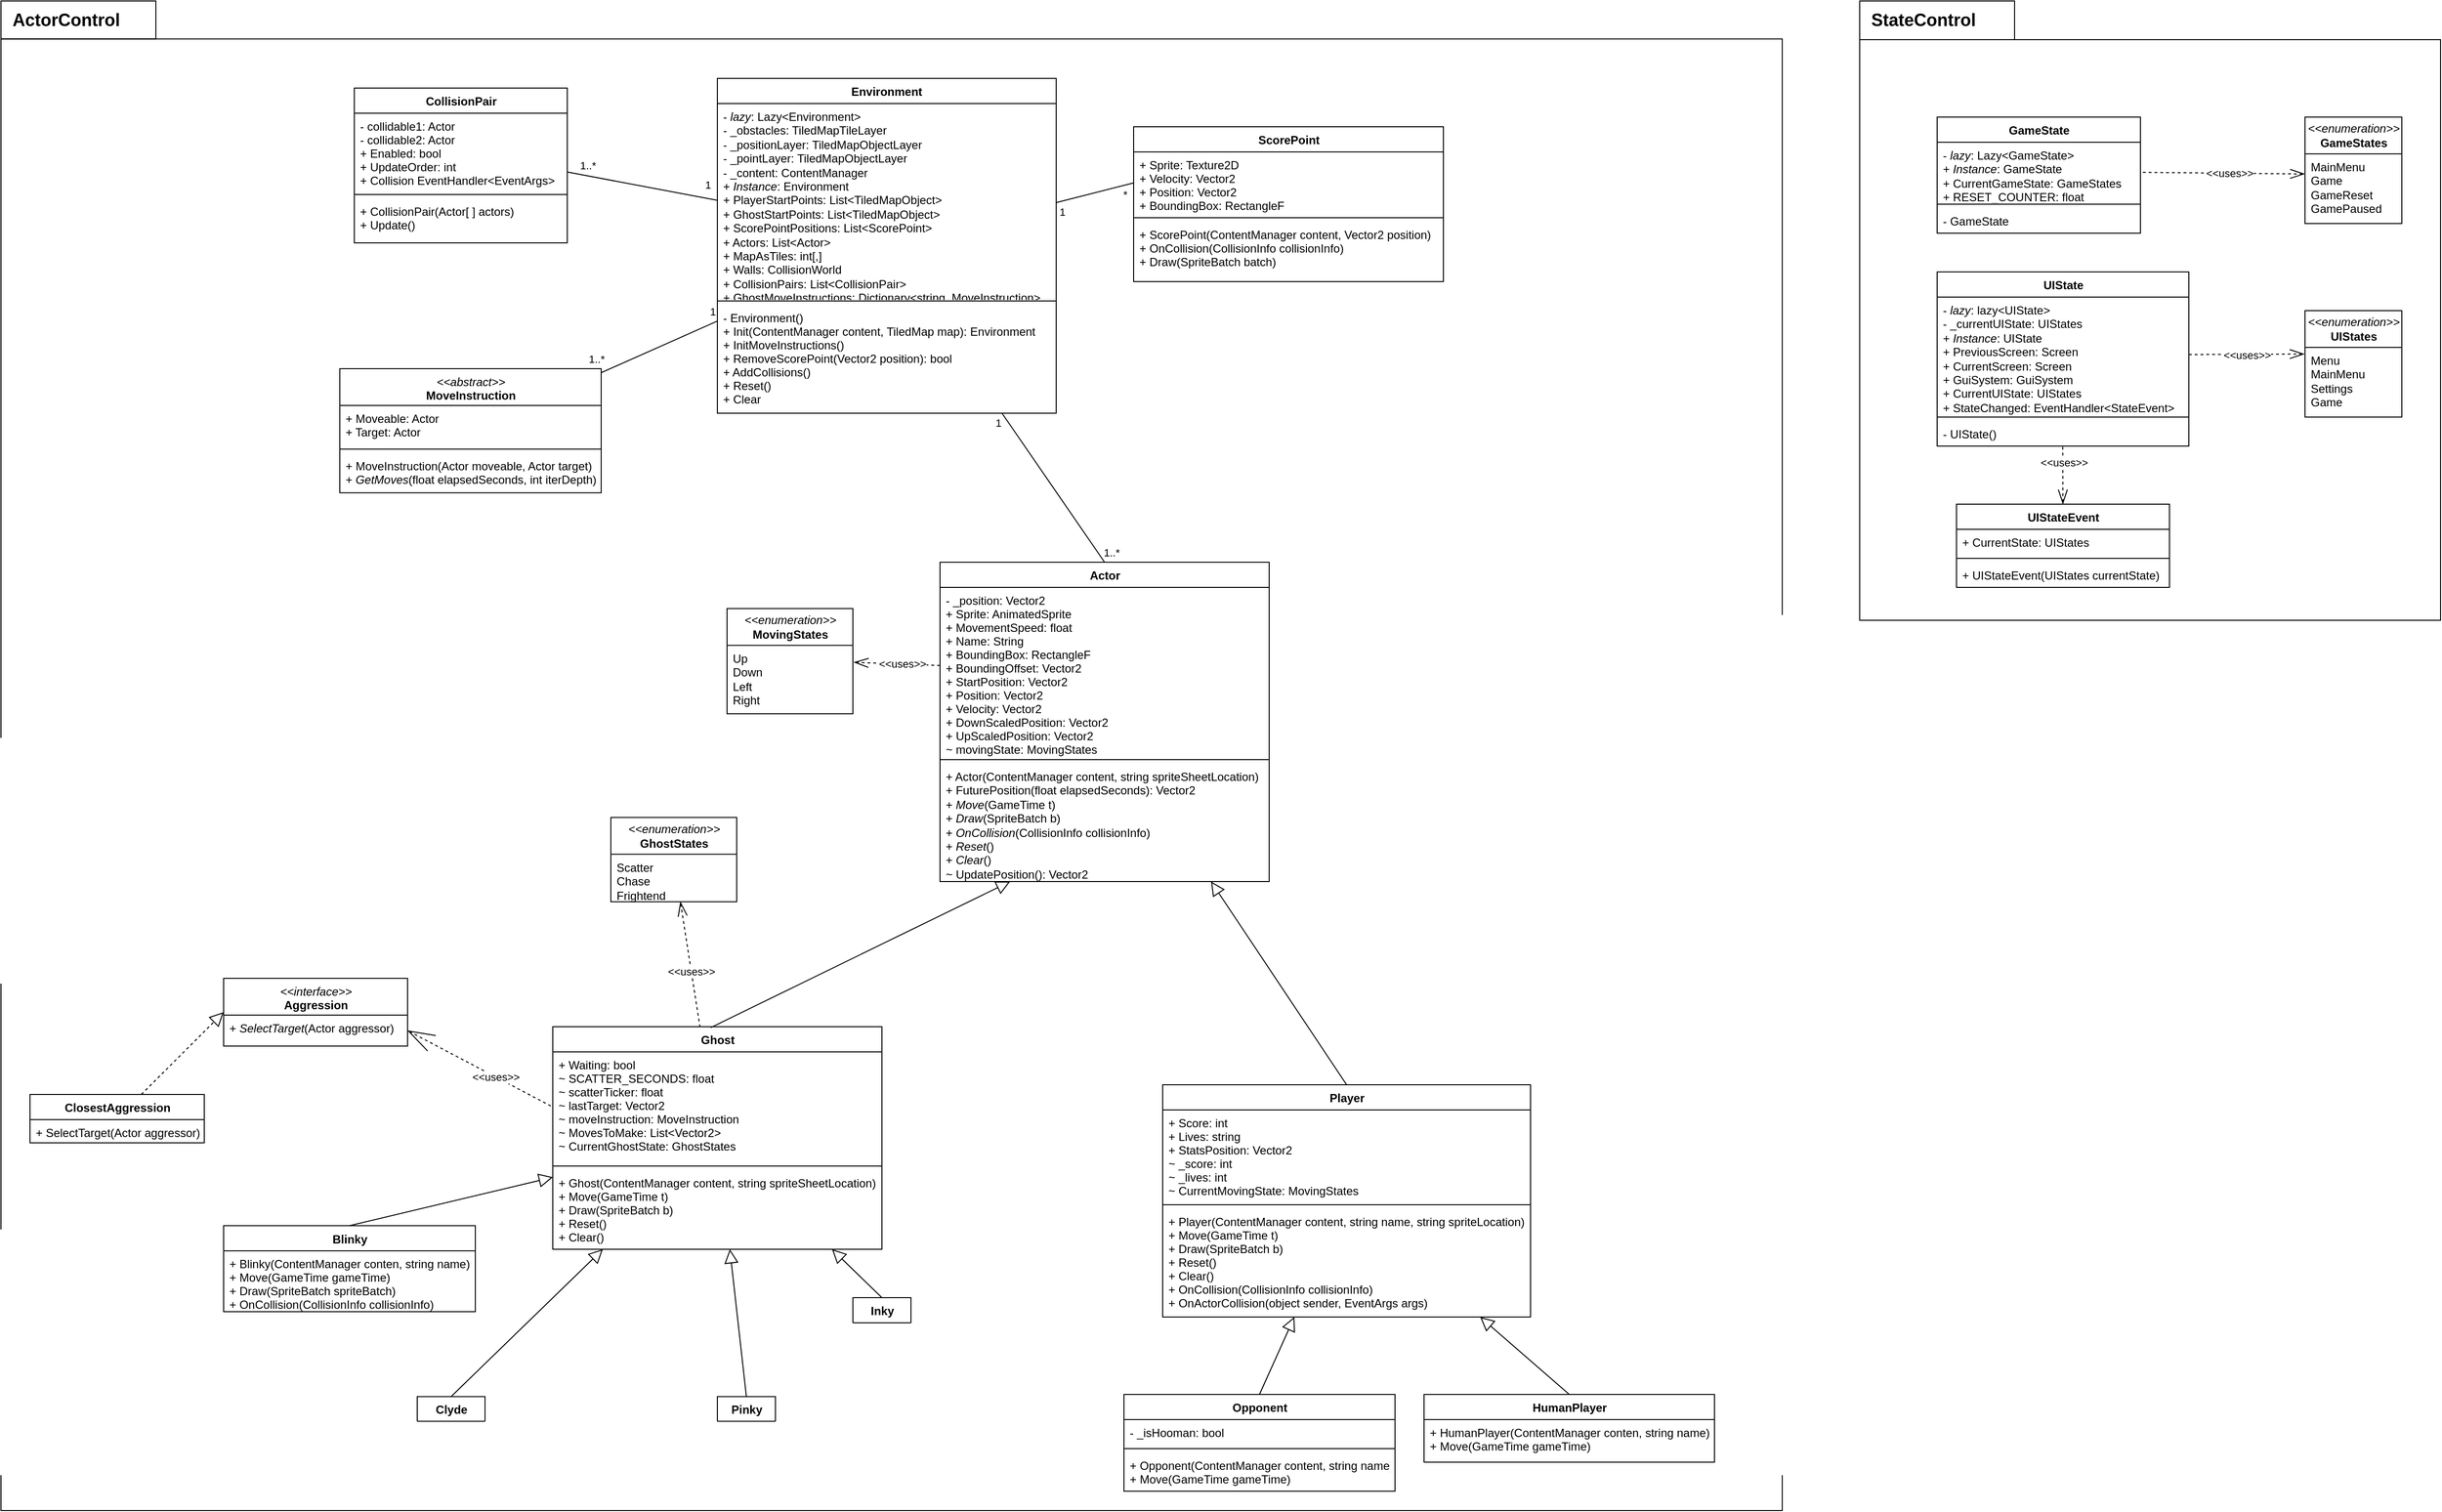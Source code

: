 <mxfile version="13.7.9" type="device" pages="3"><diagram id="7y2p9SruvKS9dF-qngfl" name="client"><mxGraphModel dx="2512" dy="816" grid="1" gridSize="10" guides="1" tooltips="1" connect="1" arrows="1" fold="1" page="1" pageScale="1" pageWidth="850" pageHeight="1100" math="0" shadow="0"><root><mxCell id="0"/><mxCell id="1" parent="0"/><mxCell id="LJHzza7RFJ4xkrxc687r-13" value="" style="group" parent="1" vertex="1" connectable="0"><mxGeometry x="-560" y="120" width="1840" height="1560" as="geometry"/></mxCell><mxCell id="wGopm75Q5lnVvKc4DbGN-9" value="&lt;span style=&quot;font-weight: normal&quot;&gt;&lt;i&gt;&amp;lt;&amp;lt;abstract&amp;gt;&amp;gt;&lt;/i&gt;&lt;/span&gt;&lt;br&gt;MoveInstruction" style="swimlane;fontStyle=1;align=center;verticalAlign=top;childLayout=stackLayout;horizontal=1;startSize=38;horizontalStack=0;resizeParent=1;resizeParentMax=0;resizeLast=0;collapsible=1;marginBottom=0;html=1;swimlaneLine=1;glass=0;shadow=0;sketch=0;rounded=0;autosize=1;" parent="LJHzza7RFJ4xkrxc687r-13" vertex="1"><mxGeometry x="350" y="379.998" width="270" height="128.264" as="geometry"/></mxCell><mxCell id="wGopm75Q5lnVvKc4DbGN-10" value="+ Moveable: Actor&#10;+ Target: Actor" style="text;strokeColor=none;fillColor=none;align=left;verticalAlign=top;spacingLeft=4;spacingRight=4;overflow=hidden;rotatable=0;points=[[0,0.5],[1,0.5]];portConstraint=eastwest;autosize=1;comic=0;" parent="wGopm75Q5lnVvKc4DbGN-9" vertex="1"><mxGeometry y="38" width="270" height="41.208" as="geometry"/></mxCell><mxCell id="wGopm75Q5lnVvKc4DbGN-11" value="" style="line;strokeWidth=1;fillColor=none;align=left;verticalAlign=middle;spacingTop=-1;spacingLeft=3;spacingRight=3;rotatable=0;labelPosition=right;points=[];portConstraint=eastwest;" parent="wGopm75Q5lnVvKc4DbGN-9" vertex="1"><mxGeometry y="79.208" width="270" height="7.849" as="geometry"/></mxCell><mxCell id="wGopm75Q5lnVvKc4DbGN-12" value="+ MoveInstruction(Actor moveable, Actor target)&lt;br&gt;+ &lt;i&gt;GetMoves&lt;/i&gt;(float elapsedSeconds, int iterDepth)" style="text;strokeColor=none;fillColor=none;align=left;verticalAlign=top;spacingLeft=4;spacingRight=4;overflow=hidden;rotatable=0;points=[[0,0.5],[1,0.5]];portConstraint=eastwest;autosize=1;fontStyle=0;html=1;" parent="wGopm75Q5lnVvKc4DbGN-9" vertex="1"><mxGeometry y="87.057" width="270" height="41.208" as="geometry"/></mxCell><mxCell id="LJHzza7RFJ4xkrxc687r-10" value="" style="rounded=0;whiteSpace=wrap;html=1;fillColor=none;gradientColor=none;align=left;" parent="LJHzza7RFJ4xkrxc687r-13" vertex="1"><mxGeometry y="39.245" width="1840" height="1520.755" as="geometry"/></mxCell><mxCell id="LJHzza7RFJ4xkrxc687r-11" value="" style="rounded=0;whiteSpace=wrap;html=1;fillColor=none;gradientColor=none;align=left;" parent="LJHzza7RFJ4xkrxc687r-13" vertex="1"><mxGeometry width="160" height="39.245" as="geometry"/></mxCell><mxCell id="LJHzza7RFJ4xkrxc687r-12" value="&lt;b&gt;&lt;font style=&quot;font-size: 18px&quot;&gt;ActorControl&lt;/font&gt;&lt;/b&gt;" style="text;html=1;strokeColor=none;fillColor=none;align=left;verticalAlign=middle;whiteSpace=wrap;rounded=0;" parent="LJHzza7RFJ4xkrxc687r-13" vertex="1"><mxGeometry x="10" y="9.811" width="140" height="19.623" as="geometry"/></mxCell><mxCell id="O9H--ou0DOZ3g3eygz_X-1" value="&lt;i&gt;&amp;lt;&amp;lt;enumeration&amp;gt;&amp;gt;&lt;/i&gt;&lt;br&gt;&lt;b&gt;MovingStates&lt;/b&gt;" style="swimlane;fontStyle=0;childLayout=stackLayout;horizontal=1;startSize=38;fillColor=none;horizontalStack=0;resizeParent=1;resizeParentMax=0;resizeLast=0;collapsible=1;marginBottom=0;html=1;autosize=1;" parent="LJHzza7RFJ4xkrxc687r-13" vertex="1"><mxGeometry x="750" y="627.925" width="130" height="108.642" as="geometry"/></mxCell><mxCell id="O9H--ou0DOZ3g3eygz_X-6" value="Up&lt;br&gt;Down&lt;br&gt;Left&lt;br&gt;Right" style="text;strokeColor=none;fillColor=none;align=left;verticalAlign=top;spacingLeft=4;spacingRight=4;overflow=hidden;rotatable=0;points=[[0,0.5],[1,0.5]];portConstraint=eastwest;html=1;autosize=1;" parent="O9H--ou0DOZ3g3eygz_X-1" vertex="1"><mxGeometry y="38" width="130" height="70.642" as="geometry"/></mxCell><mxCell id="O9H--ou0DOZ3g3eygz_X-12" value="&lt;i&gt;&amp;lt;&amp;lt;enumeration&amp;gt;&amp;gt;&lt;/i&gt;&lt;br&gt;&lt;b&gt;GhostStates&lt;/b&gt;" style="swimlane;fontStyle=0;childLayout=stackLayout;horizontal=1;startSize=38;fillColor=none;horizontalStack=0;resizeParent=1;resizeParentMax=0;resizeLast=0;collapsible=1;marginBottom=0;html=1;autosize=1;" parent="LJHzza7RFJ4xkrxc687r-13" vertex="1"><mxGeometry x="630" y="843.774" width="130" height="87.057" as="geometry"/></mxCell><mxCell id="O9H--ou0DOZ3g3eygz_X-13" value="Scatter&lt;br&gt;Chase&lt;br&gt;Frightend" style="text;strokeColor=none;fillColor=none;align=left;verticalAlign=top;spacingLeft=4;spacingRight=4;overflow=hidden;rotatable=0;points=[[0,0.5],[1,0.5]];portConstraint=eastwest;html=1;autosize=1;" parent="O9H--ou0DOZ3g3eygz_X-12" vertex="1"><mxGeometry y="38" width="130" height="49.057" as="geometry"/></mxCell><mxCell id="XXxXaH0p1nLbI_MV0NZa-49" value="Blinky" style="swimlane;fontStyle=1;align=center;verticalAlign=top;childLayout=stackLayout;horizontal=1;startSize=26;horizontalStack=0;resizeParent=1;resizeParentMax=0;resizeLast=0;collapsible=1;marginBottom=0;html=1;autosize=1;" parent="LJHzza7RFJ4xkrxc687r-13" vertex="1"><mxGeometry x="230" y="1265.66" width="260" height="88.792" as="geometry"><mxRectangle x="-260" y="1480" width="70" height="26" as="alternateBounds"/></mxGeometry></mxCell><mxCell id="XXxXaH0p1nLbI_MV0NZa-50" value="+ Blinky(ContentManager conten, string name)&#10;+ Move(GameTime gameTime)&#10;+ Draw(SpriteBatch spriteBatch)&#10;+ OnCollision(CollisionInfo collisionInfo)" style="text;strokeColor=none;fillColor=none;align=left;verticalAlign=top;spacingLeft=4;spacingRight=4;overflow=hidden;rotatable=0;points=[[0,0.5],[1,0.5]];portConstraint=eastwest;" parent="XXxXaH0p1nLbI_MV0NZa-49" vertex="1"><mxGeometry y="26" width="260" height="62.792" as="geometry"/></mxCell><mxCell id="XXxXaH0p1nLbI_MV0NZa-57" value="Pinky" style="swimlane;fontStyle=1;align=center;verticalAlign=top;childLayout=stackLayout;horizontal=1;startSize=26;horizontalStack=0;resizeParent=1;resizeParentMax=0;resizeLast=0;collapsible=1;marginBottom=0;html=1;autosize=1;" parent="LJHzza7RFJ4xkrxc687r-13" vertex="1" collapsed="1"><mxGeometry x="740" y="1442.264" width="60" height="25.509" as="geometry"><mxRectangle x="740" y="1442.264" width="260" height="88.792" as="alternateBounds"/></mxGeometry></mxCell><mxCell id="XXxXaH0p1nLbI_MV0NZa-58" value="+ Pinky(ContentManager conten, string name)&#10;+ Move(GameTime gameTime)&#10;+ Draw(SpriteBatch spriteBatch)&#10;+ OnCollision(CollisionInfo collisionInfo)" style="text;strokeColor=none;fillColor=none;align=left;verticalAlign=top;spacingLeft=4;spacingRight=4;overflow=hidden;rotatable=0;points=[[0,0.5],[1,0.5]];portConstraint=eastwest;" parent="XXxXaH0p1nLbI_MV0NZa-57" vertex="1"><mxGeometry y="25.509" width="60" height="62.792" as="geometry"/></mxCell><mxCell id="XXxXaH0p1nLbI_MV0NZa-53" value="Clyde" style="swimlane;fontStyle=1;align=center;verticalAlign=top;childLayout=stackLayout;horizontal=1;startSize=26;horizontalStack=0;resizeParent=1;resizeParentMax=0;resizeLast=0;collapsible=1;marginBottom=0;html=1;autosize=1;" parent="LJHzza7RFJ4xkrxc687r-13" vertex="1" collapsed="1"><mxGeometry x="430" y="1442.264" width="70" height="25.509" as="geometry"><mxRectangle x="430" y="1442.264" width="260" height="88.792" as="alternateBounds"/></mxGeometry></mxCell><mxCell id="XXxXaH0p1nLbI_MV0NZa-54" value="+ Clyde(ContentManager conten, string name)&#10;+ Move(GameTime gameTime)&#10;+ Draw(SpriteBatch spriteBatch)&#10;+ OnCollision(CollisionInfo collisionInfo)" style="text;strokeColor=none;fillColor=none;align=left;verticalAlign=top;spacingLeft=4;spacingRight=4;overflow=hidden;rotatable=0;points=[[0,0.5],[1,0.5]];portConstraint=eastwest;" parent="XXxXaH0p1nLbI_MV0NZa-53" vertex="1"><mxGeometry y="25.509" width="70" height="62.792" as="geometry"/></mxCell><mxCell id="wGopm75Q5lnVvKc4DbGN-3" style="rounded=0;orthogonalLoop=1;jettySize=auto;html=1;entryX=0.5;entryY=0;entryDx=0;entryDy=0;startArrow=none;startFill=0;startSize=12;sourcePerimeterSpacing=0;endArrow=none;endFill=0;" parent="1" source="XXxXaH0p1nLbI_MV0NZa-1" target="XXxXaH0p1nLbI_MV0NZa-10" edge="1"><mxGeometry relative="1" as="geometry"/></mxCell><mxCell id="wGopm75Q5lnVvKc4DbGN-4" value="1..*" style="edgeLabel;html=1;align=center;verticalAlign=middle;resizable=0;points=[];autosize=1;" parent="wGopm75Q5lnVvKc4DbGN-3" vertex="1" connectable="0"><mxGeometry x="0.941" relative="1" as="geometry"><mxPoint x="10" y="-5.6" as="offset"/></mxGeometry></mxCell><mxCell id="wGopm75Q5lnVvKc4DbGN-5" value="1" style="edgeLabel;html=1;align=center;verticalAlign=middle;resizable=0;points=[];autosize=1;" parent="wGopm75Q5lnVvKc4DbGN-3" vertex="1" connectable="0"><mxGeometry x="-0.944" relative="1" as="geometry"><mxPoint x="-6.8" y="5.82" as="offset"/></mxGeometry></mxCell><mxCell id="wGopm75Q5lnVvKc4DbGN-6" style="edgeStyle=none;rounded=0;orthogonalLoop=1;jettySize=auto;html=1;entryX=0;entryY=0.5;entryDx=0;entryDy=0;startArrow=none;startFill=0;startSize=12;sourcePerimeterSpacing=0;endArrow=none;endFill=0;" parent="1" source="XXxXaH0p1nLbI_MV0NZa-1" target="XXxXaH0p1nLbI_MV0NZa-6" edge="1"><mxGeometry relative="1" as="geometry"/></mxCell><mxCell id="wGopm75Q5lnVvKc4DbGN-7" value="1" style="edgeLabel;html=1;align=center;verticalAlign=middle;resizable=0;points=[];autosize=1;" parent="wGopm75Q5lnVvKc4DbGN-6" vertex="1" connectable="0"><mxGeometry x="-0.872" y="-1" relative="1" as="geometry"><mxPoint y="9.35" as="offset"/></mxGeometry></mxCell><mxCell id="wGopm75Q5lnVvKc4DbGN-8" value="*" style="edgeLabel;html=1;align=center;verticalAlign=middle;resizable=0;points=[];autosize=1;" parent="wGopm75Q5lnVvKc4DbGN-6" vertex="1" connectable="0"><mxGeometry x="0.901" y="-1" relative="1" as="geometry"><mxPoint x="-5.83" y="9.89" as="offset"/></mxGeometry></mxCell><mxCell id="XXxXaH0p1nLbI_MV0NZa-1" value="Environment" style="swimlane;fontStyle=1;align=center;verticalAlign=top;childLayout=stackLayout;horizontal=1;startSize=26;horizontalStack=0;resizeParent=1;resizeParentMax=0;resizeLast=0;collapsible=1;marginBottom=0;autosize=1;" parent="1" vertex="1"><mxGeometry x="180" y="200" width="350" height="346" as="geometry"/></mxCell><mxCell id="XXxXaH0p1nLbI_MV0NZa-2" value="- &lt;i&gt;lazy&lt;/i&gt;: Lazy&amp;lt;Environment&amp;gt;&lt;br&gt;- _obstacles: TiledMapTileLayer&lt;br&gt;-&amp;nbsp;_positionLayer: TiledMapObjectLayer&lt;br&gt;- _pointLayer: TiledMapObjectLayer&lt;br&gt;- _content: ContentManager&lt;br&gt;+ &lt;i&gt;Instance&lt;/i&gt;: Environment&lt;br&gt;+ PlayerStartPoints: List&amp;lt;TiledMapObject&amp;gt;&lt;br&gt;+ GhostStartPoints: List&amp;lt;TiledMapObject&amp;gt;&lt;br&gt;+ ScorePointPositions: List&amp;lt;ScorePoint&amp;gt;&lt;br&gt;+ Actors: List&amp;lt;Actor&amp;gt;&lt;br&gt;+ MapAsTiles: int[,]&lt;br&gt;+ Walls: CollisionWorld&lt;br&gt;+ CollisionPairs: List&amp;lt;CollisionPair&amp;gt;&lt;br&gt;+ GhostMoveInstructions: Dictionary&amp;lt;string, MoveInstruction&amp;gt;" style="text;strokeColor=none;fillColor=none;align=left;verticalAlign=top;spacingLeft=4;spacingRight=4;overflow=hidden;rotatable=0;points=[[0,0.5],[1,0.5]];portConstraint=eastwest;fontStyle=0;html=1;autosize=1;" parent="XXxXaH0p1nLbI_MV0NZa-1" vertex="1"><mxGeometry y="26" width="350" height="200" as="geometry"/></mxCell><mxCell id="XXxXaH0p1nLbI_MV0NZa-3" value="" style="line;strokeWidth=1;fillColor=none;align=left;verticalAlign=middle;spacingTop=-1;spacingLeft=3;spacingRight=3;rotatable=0;labelPosition=right;points=[];portConstraint=eastwest;autosize=1;" parent="XXxXaH0p1nLbI_MV0NZa-1" vertex="1"><mxGeometry y="226" width="350" height="8" as="geometry"/></mxCell><mxCell id="XXxXaH0p1nLbI_MV0NZa-4" value="- Environment()&#10;+ Init(ContentManager content, TiledMap map): Environment&#10;+ InitMoveInstructions()&#10;+ RemoveScorePoint(Vector2 position): bool&#10;+ AddCollisions()&#10;+ Reset()&#10;+ Clear" style="text;strokeColor=none;fillColor=none;align=left;verticalAlign=top;spacingLeft=4;spacingRight=4;overflow=hidden;rotatable=0;points=[[0,0.5],[1,0.5]];portConstraint=eastwest;autosize=1;" parent="XXxXaH0p1nLbI_MV0NZa-1" vertex="1"><mxGeometry y="234" width="350" height="112" as="geometry"/></mxCell><mxCell id="XXxXaH0p1nLbI_MV0NZa-5" value="ScorePoint" style="swimlane;fontStyle=1;align=center;verticalAlign=top;childLayout=stackLayout;horizontal=1;startSize=26;horizontalStack=0;resizeParent=1;resizeParentMax=0;resizeLast=0;collapsible=1;marginBottom=0;html=1;autosize=1;" parent="1" vertex="1"><mxGeometry x="610" y="250" width="320" height="160" as="geometry"/></mxCell><mxCell id="XXxXaH0p1nLbI_MV0NZa-6" value="+ Sprite: Texture2D&#10;+ Velocity: Vector2&#10;+ Position: Vector2&#10;+ BoundingBox: RectangleF" style="text;strokeColor=none;fillColor=none;align=left;verticalAlign=top;spacingLeft=4;spacingRight=4;overflow=hidden;rotatable=0;points=[[0,0.5],[1,0.5]];portConstraint=eastwest;autosize=1;" parent="XXxXaH0p1nLbI_MV0NZa-5" vertex="1"><mxGeometry y="26" width="320" height="64" as="geometry"/></mxCell><mxCell id="XXxXaH0p1nLbI_MV0NZa-7" value="" style="line;strokeWidth=1;fillColor=none;align=left;verticalAlign=middle;spacingTop=-1;spacingLeft=3;spacingRight=3;rotatable=0;labelPosition=right;points=[];portConstraint=eastwest;autosize=1;" parent="XXxXaH0p1nLbI_MV0NZa-5" vertex="1"><mxGeometry y="90" width="320" height="8" as="geometry"/></mxCell><mxCell id="XXxXaH0p1nLbI_MV0NZa-8" value="+ ScorePoint(ContentManager content, Vector2 position)&#10;+ OnCollision(CollisionInfo collisionInfo)&#10;+ Draw(SpriteBatch batch)" style="text;strokeColor=none;fillColor=none;align=left;verticalAlign=top;spacingLeft=4;spacingRight=4;overflow=hidden;rotatable=0;points=[[0,0.5],[1,0.5]];portConstraint=eastwest;autosize=1;" parent="XXxXaH0p1nLbI_MV0NZa-5" vertex="1"><mxGeometry y="98" width="320" height="62" as="geometry"/></mxCell><mxCell id="XXxXaH0p1nLbI_MV0NZa-29" style="edgeStyle=none;rounded=0;orthogonalLoop=1;jettySize=auto;html=1;entryX=0.5;entryY=0;entryDx=0;entryDy=0;startArrow=block;startFill=0;endArrow=none;endFill=0;startSize=12;sourcePerimeterSpacing=0;" parent="1" source="XXxXaH0p1nLbI_MV0NZa-10" target="XXxXaH0p1nLbI_MV0NZa-19" edge="1"><mxGeometry relative="1" as="geometry"/></mxCell><mxCell id="XXxXaH0p1nLbI_MV0NZa-10" value="Actor" style="swimlane;fontStyle=1;align=center;verticalAlign=top;childLayout=stackLayout;horizontal=1;startSize=26;horizontalStack=0;resizeParent=1;resizeParentMax=0;resizeLast=0;collapsible=1;marginBottom=0;html=1;autosize=1;" parent="1" vertex="1"><mxGeometry x="410" y="700" width="340" height="330" as="geometry"><mxRectangle x="410" y="700" width="60" height="26" as="alternateBounds"/></mxGeometry></mxCell><mxCell id="XXxXaH0p1nLbI_MV0NZa-11" value="- _position: Vector2&#10;+ Sprite: AnimatedSprite&#10;+ MovementSpeed: float&#10;+ Name: String&#10;+ BoundingBox: RectangleF&#10;+ BoundingOffset: Vector2&#10;+ StartPosition: Vector2&#10;+ Position: Vector2&#10;+ Velocity: Vector2&#10;+ DownScaledPosition: Vector2&#10;+ UpScaledPosition: Vector2&#10;~ movingState: MovingStates" style="text;strokeColor=none;fillColor=none;align=left;verticalAlign=top;spacingLeft=4;spacingRight=4;overflow=hidden;rotatable=0;points=[[0,0.5],[1,0.5]];portConstraint=eastwest;autosize=1;" parent="XXxXaH0p1nLbI_MV0NZa-10" vertex="1"><mxGeometry y="26" width="340" height="174" as="geometry"/></mxCell><mxCell id="XXxXaH0p1nLbI_MV0NZa-12" value="" style="line;strokeWidth=1;fillColor=none;align=left;verticalAlign=middle;spacingTop=-1;spacingLeft=3;spacingRight=3;rotatable=0;labelPosition=right;points=[];portConstraint=eastwest;autosize=1;" parent="XXxXaH0p1nLbI_MV0NZa-10" vertex="1"><mxGeometry y="200" width="340" height="8" as="geometry"/></mxCell><mxCell id="XXxXaH0p1nLbI_MV0NZa-13" value="+ Actor(ContentManager content, string spriteSheetLocation)&lt;br&gt;+ FuturePosition(float elapsedSeconds): Vector2&lt;br&gt;+ &lt;i&gt;Move&lt;/i&gt;(GameTime t)&lt;br&gt;+ &lt;i&gt;Draw&lt;/i&gt;(SpriteBatch b)&lt;br&gt;+ &lt;i&gt;OnCollision&lt;/i&gt;(CollisionInfo collisionInfo)&lt;br&gt;+ &lt;i&gt;Reset&lt;/i&gt;()&lt;br&gt;+ &lt;i&gt;Clear&lt;/i&gt;()&lt;br&gt;~ UpdatePosition(): Vector2" style="text;strokeColor=none;fillColor=none;align=left;verticalAlign=top;spacingLeft=4;spacingRight=4;overflow=hidden;rotatable=0;points=[[0,0.5],[1,0.5]];portConstraint=eastwest;html=1;autosize=1;" parent="XXxXaH0p1nLbI_MV0NZa-10" vertex="1"><mxGeometry y="208" width="340" height="122" as="geometry"/></mxCell><mxCell id="XXxXaH0p1nLbI_MV0NZa-59" style="edgeStyle=none;rounded=0;orthogonalLoop=1;jettySize=auto;html=1;entryX=0.5;entryY=0;entryDx=0;entryDy=0;startArrow=block;startFill=0;endArrow=none;endFill=0;startSize=12;" parent="1" source="XXxXaH0p1nLbI_MV0NZa-15" target="XXxXaH0p1nLbI_MV0NZa-49" edge="1"><mxGeometry relative="1" as="geometry"/></mxCell><mxCell id="XXxXaH0p1nLbI_MV0NZa-60" style="edgeStyle=none;rounded=0;orthogonalLoop=1;jettySize=auto;html=1;entryX=0.5;entryY=0;entryDx=0;entryDy=0;startArrow=block;startFill=0;endArrow=none;endFill=0;startSize=12;" parent="1" source="XXxXaH0p1nLbI_MV0NZa-15" target="XXxXaH0p1nLbI_MV0NZa-55" edge="1"><mxGeometry relative="1" as="geometry"/></mxCell><mxCell id="XXxXaH0p1nLbI_MV0NZa-61" style="edgeStyle=none;rounded=0;orthogonalLoop=1;jettySize=auto;html=1;entryX=0.5;entryY=0;entryDx=0;entryDy=0;startArrow=block;startFill=0;endArrow=none;endFill=0;startSize=12;" parent="1" source="XXxXaH0p1nLbI_MV0NZa-15" target="XXxXaH0p1nLbI_MV0NZa-53" edge="1"><mxGeometry relative="1" as="geometry"/></mxCell><mxCell id="XXxXaH0p1nLbI_MV0NZa-62" style="edgeStyle=none;rounded=0;orthogonalLoop=1;jettySize=auto;html=1;entryX=0.5;entryY=0;entryDx=0;entryDy=0;startArrow=block;startFill=0;endArrow=none;endFill=0;startSize=12;" parent="1" source="XXxXaH0p1nLbI_MV0NZa-15" target="XXxXaH0p1nLbI_MV0NZa-57" edge="1"><mxGeometry relative="1" as="geometry"/></mxCell><mxCell id="wGopm75Q5lnVvKc4DbGN-13" style="edgeStyle=none;rounded=0;orthogonalLoop=1;jettySize=auto;html=1;startArrow=none;startFill=0;startSize=38;sourcePerimeterSpacing=0;endArrow=none;endFill=0;" parent="1" source="wGopm75Q5lnVvKc4DbGN-9" target="XXxXaH0p1nLbI_MV0NZa-1" edge="1"><mxGeometry relative="1" as="geometry"/></mxCell><mxCell id="wGopm75Q5lnVvKc4DbGN-14" value="1..*" style="edgeLabel;html=1;align=center;verticalAlign=middle;resizable=0;points=[];" parent="wGopm75Q5lnVvKc4DbGN-13" vertex="1" connectable="0"><mxGeometry x="-0.912" y="-1" relative="1" as="geometry"><mxPoint x="-11.62" y="-13" as="offset"/></mxGeometry></mxCell><mxCell id="wGopm75Q5lnVvKc4DbGN-15" value="1" style="edgeLabel;html=1;align=center;verticalAlign=middle;resizable=0;points=[];" parent="wGopm75Q5lnVvKc4DbGN-13" vertex="1" connectable="0"><mxGeometry x="0.901" y="-1" relative="1" as="geometry"><mxPoint y="-13.76" as="offset"/></mxGeometry></mxCell><mxCell id="wGopm75Q5lnVvKc4DbGN-16" value="CollisionPair" style="swimlane;fontStyle=1;align=center;verticalAlign=top;childLayout=stackLayout;horizontal=1;startSize=26;horizontalStack=0;resizeParent=1;resizeParentMax=0;resizeLast=0;collapsible=1;marginBottom=0;rounded=0;shadow=0;glass=0;comic=0;sketch=0;html=1;autosize=1;" parent="1" vertex="1"><mxGeometry x="-195" y="210" width="220" height="160" as="geometry"/></mxCell><mxCell id="wGopm75Q5lnVvKc4DbGN-17" value="- collidable1: Actor&#10;- collidable2: Actor&#10;+ Enabled: bool&#10;+ UpdateOrder: int&#10;+ Collision EventHandler&lt;EventArgs&gt;" style="text;strokeColor=none;fillColor=none;align=left;verticalAlign=top;spacingLeft=4;spacingRight=4;overflow=hidden;rotatable=0;points=[[0,0.5],[1,0.5]];portConstraint=eastwest;autosize=1;" parent="wGopm75Q5lnVvKc4DbGN-16" vertex="1"><mxGeometry y="26" width="220" height="80" as="geometry"/></mxCell><mxCell id="wGopm75Q5lnVvKc4DbGN-18" value="" style="line;strokeWidth=1;fillColor=none;align=left;verticalAlign=middle;spacingTop=-1;spacingLeft=3;spacingRight=3;rotatable=0;labelPosition=right;points=[];portConstraint=eastwest;" parent="wGopm75Q5lnVvKc4DbGN-16" vertex="1"><mxGeometry y="106" width="220" height="8" as="geometry"/></mxCell><mxCell id="wGopm75Q5lnVvKc4DbGN-19" value="+ CollisionPair(Actor[ ] actors)&#10;+ Update()" style="text;strokeColor=none;fillColor=none;align=left;verticalAlign=top;spacingLeft=4;spacingRight=4;overflow=hidden;rotatable=0;points=[[0,0.5],[1,0.5]];portConstraint=eastwest;autosize=1;" parent="wGopm75Q5lnVvKc4DbGN-16" vertex="1"><mxGeometry y="114" width="220" height="46" as="geometry"/></mxCell><mxCell id="XXxXaH0p1nLbI_MV0NZa-15" value="Ghost" style="swimlane;fontStyle=1;align=center;verticalAlign=top;childLayout=stackLayout;horizontal=1;startSize=26;horizontalStack=0;resizeParent=1;resizeParentMax=0;resizeLast=0;collapsible=1;marginBottom=0;html=1;autosize=1;" parent="1" vertex="1"><mxGeometry x="10" y="1180" width="340" height="230" as="geometry"/></mxCell><mxCell id="XXxXaH0p1nLbI_MV0NZa-16" value="+ Waiting: bool&#10;~ SCATTER_SECONDS: float&#10;~ scatterTicker: float&#10;~ lastTarget: Vector2&#10;~ moveInstruction: MoveInstruction&#10;~ MovesToMake: List&lt;Vector2&gt;&#10;~ CurrentGhostState: GhostStates" style="text;strokeColor=none;fillColor=none;align=left;verticalAlign=top;spacingLeft=4;spacingRight=4;overflow=hidden;rotatable=0;points=[[0,0.5],[1,0.5]];portConstraint=eastwest;autosize=1;" parent="XXxXaH0p1nLbI_MV0NZa-15" vertex="1"><mxGeometry y="26" width="340" height="114" as="geometry"/></mxCell><mxCell id="XXxXaH0p1nLbI_MV0NZa-17" value="" style="line;strokeWidth=1;fillColor=none;align=left;verticalAlign=middle;spacingTop=-1;spacingLeft=3;spacingRight=3;rotatable=0;labelPosition=right;points=[];portConstraint=eastwest;autosize=1;" parent="XXxXaH0p1nLbI_MV0NZa-15" vertex="1"><mxGeometry y="140" width="340" height="8" as="geometry"/></mxCell><mxCell id="XXxXaH0p1nLbI_MV0NZa-18" value="+ Ghost(ContentManager content, string spriteSheetLocation)&#10;+ Move(GameTime t)&#10;+ Draw(SpriteBatch b)&#10;+ Reset()&#10;+ Clear()" style="text;strokeColor=none;fillColor=none;align=left;verticalAlign=top;spacingLeft=4;spacingRight=4;overflow=hidden;rotatable=0;points=[[0,0.5],[1,0.5]];portConstraint=eastwest;autosize=1;" parent="XXxXaH0p1nLbI_MV0NZa-15" vertex="1"><mxGeometry y="148" width="340" height="82" as="geometry"/></mxCell><mxCell id="XXxXaH0p1nLbI_MV0NZa-47" style="edgeStyle=none;rounded=0;orthogonalLoop=1;jettySize=auto;html=1;entryX=0.5;entryY=0;entryDx=0;entryDy=0;startArrow=block;startFill=0;endArrow=none;endFill=0;startSize=12;" parent="1" source="XXxXaH0p1nLbI_MV0NZa-19" target="XXxXaH0p1nLbI_MV0NZa-38" edge="1"><mxGeometry relative="1" as="geometry"/></mxCell><mxCell id="XXxXaH0p1nLbI_MV0NZa-48" style="edgeStyle=none;rounded=0;orthogonalLoop=1;jettySize=auto;html=1;entryX=0.5;entryY=0;entryDx=0;entryDy=0;startArrow=block;startFill=0;endArrow=none;endFill=0;startSize=12;sourcePerimeterSpacing=0;" parent="1" source="XXxXaH0p1nLbI_MV0NZa-19" target="XXxXaH0p1nLbI_MV0NZa-42" edge="1"><mxGeometry relative="1" as="geometry"/></mxCell><mxCell id="XXxXaH0p1nLbI_MV0NZa-19" value="Player" style="swimlane;fontStyle=1;align=center;verticalAlign=top;childLayout=stackLayout;horizontal=1;startSize=26;horizontalStack=0;resizeParent=1;resizeParentMax=0;resizeLast=0;collapsible=1;marginBottom=0;html=1;autosize=1;" parent="1" vertex="1"><mxGeometry x="640" y="1240" width="380" height="240" as="geometry"/></mxCell><mxCell id="XXxXaH0p1nLbI_MV0NZa-20" value="+ Score: int&#10;+ Lives: string&#10;+ StatsPosition: Vector2&#10;~ _score: int&#10;~ _lives: int&#10;~ CurrentMovingState: MovingStates" style="text;strokeColor=none;fillColor=none;align=left;verticalAlign=top;spacingLeft=4;spacingRight=4;overflow=hidden;rotatable=0;points=[[0,0.5],[1,0.5]];portConstraint=eastwest;autosize=1;" parent="XXxXaH0p1nLbI_MV0NZa-19" vertex="1"><mxGeometry y="26" width="380" height="94" as="geometry"/></mxCell><mxCell id="XXxXaH0p1nLbI_MV0NZa-21" value="" style="line;strokeWidth=1;fillColor=none;align=left;verticalAlign=middle;spacingTop=-1;spacingLeft=3;spacingRight=3;rotatable=0;labelPosition=right;points=[];portConstraint=eastwest;autosize=1;" parent="XXxXaH0p1nLbI_MV0NZa-19" vertex="1"><mxGeometry y="120" width="380" height="8" as="geometry"/></mxCell><mxCell id="XXxXaH0p1nLbI_MV0NZa-22" value="+ Player(ContentManager content, string name, string spriteLocation)&#10;+ Move(GameTime t)&#10;+ Draw(SpriteBatch b)&#10;+ Reset()&#10;+ Clear()&#10;+ OnCollision(CollisionInfo collisionInfo)&#10;+ OnActorCollision(object sender, EventArgs args)&#10;" style="text;strokeColor=none;fillColor=none;align=left;verticalAlign=top;spacingLeft=4;spacingRight=4;overflow=hidden;rotatable=0;points=[[0,0.5],[1,0.5]];portConstraint=eastwest;autosize=1;" parent="XXxXaH0p1nLbI_MV0NZa-19" vertex="1"><mxGeometry y="128" width="380" height="112" as="geometry"/></mxCell><mxCell id="XXxXaH0p1nLbI_MV0NZa-23" value="" style="endArrow=none;html=1;exitX=0.213;exitY=1;exitDx=0;exitDy=0;exitPerimeter=0;entryX=0.48;entryY=0.004;entryDx=0;entryDy=0;entryPerimeter=0;startArrow=block;startFill=0;endFill=0;rounded=0;startSize=12;sourcePerimeterSpacing=0;" parent="1" source="XXxXaH0p1nLbI_MV0NZa-13" target="XXxXaH0p1nLbI_MV0NZa-15" edge="1"><mxGeometry relative="1" as="geometry"><mxPoint x="340" y="1170" as="sourcePoint"/><mxPoint x="370" y="1237" as="targetPoint"/></mxGeometry></mxCell><mxCell id="XXxXaH0p1nLbI_MV0NZa-38" value="HumanPlayer" style="swimlane;fontStyle=1;align=center;verticalAlign=top;childLayout=stackLayout;horizontal=1;startSize=26;horizontalStack=0;resizeParent=1;resizeParentMax=0;resizeLast=0;collapsible=1;marginBottom=0;html=1;autosize=1;" parent="1" vertex="1"><mxGeometry x="910" y="1560" width="300" height="70" as="geometry"/></mxCell><mxCell id="XXxXaH0p1nLbI_MV0NZa-39" value="+ HumanPlayer(ContentManager conten, string name)&#10;+ Move(GameTime gameTime)" style="text;strokeColor=none;fillColor=none;align=left;verticalAlign=top;spacingLeft=4;spacingRight=4;overflow=hidden;rotatable=0;points=[[0,0.5],[1,0.5]];portConstraint=eastwest;autosize=1;" parent="XXxXaH0p1nLbI_MV0NZa-38" vertex="1"><mxGeometry y="26" width="300" height="44" as="geometry"/></mxCell><mxCell id="XXxXaH0p1nLbI_MV0NZa-42" value="Opponent" style="swimlane;fontStyle=1;align=center;verticalAlign=top;childLayout=stackLayout;horizontal=1;startSize=26;horizontalStack=0;resizeParent=1;resizeParentMax=0;resizeLast=0;collapsible=1;marginBottom=0;html=1;autosize=1;" parent="1" vertex="1"><mxGeometry x="600" y="1560" width="280" height="100" as="geometry"/></mxCell><mxCell id="XXxXaH0p1nLbI_MV0NZa-43" value="- _isHooman: bool" style="text;strokeColor=none;fillColor=none;align=left;verticalAlign=top;spacingLeft=4;spacingRight=4;overflow=hidden;rotatable=0;points=[[0,0.5],[1,0.5]];portConstraint=eastwest;autosize=1;" parent="XXxXaH0p1nLbI_MV0NZa-42" vertex="1"><mxGeometry y="26" width="280" height="26" as="geometry"/></mxCell><mxCell id="XXxXaH0p1nLbI_MV0NZa-44" value="" style="line;strokeWidth=1;fillColor=none;align=left;verticalAlign=middle;spacingTop=-1;spacingLeft=3;spacingRight=3;rotatable=0;labelPosition=right;points=[];portConstraint=eastwest;autosize=1;" parent="XXxXaH0p1nLbI_MV0NZa-42" vertex="1"><mxGeometry y="52" width="280" height="8" as="geometry"/></mxCell><mxCell id="XXxXaH0p1nLbI_MV0NZa-45" value="+ Opponent(ContentManager content, string name)&#10;+ Move(GameTime gameTime)" style="text;strokeColor=none;fillColor=none;align=left;verticalAlign=top;spacingLeft=4;spacingRight=4;overflow=hidden;rotatable=0;points=[[0,0.5],[1,0.5]];portConstraint=eastwest;autosize=1;" parent="XXxXaH0p1nLbI_MV0NZa-42" vertex="1"><mxGeometry y="60" width="280" height="40" as="geometry"/></mxCell><mxCell id="XXxXaH0p1nLbI_MV0NZa-55" value="Inky" style="swimlane;fontStyle=1;align=center;verticalAlign=top;childLayout=stackLayout;horizontal=1;startSize=26;horizontalStack=0;resizeParent=1;resizeParentMax=0;resizeLast=0;collapsible=1;marginBottom=0;html=1;autosize=1;" parent="1" vertex="1" collapsed="1"><mxGeometry x="320" y="1460" width="60" height="26" as="geometry"><mxRectangle x="320" y="1460" width="260" height="90" as="alternateBounds"/></mxGeometry></mxCell><mxCell id="XXxXaH0p1nLbI_MV0NZa-56" value="+ Inky(ContentManager conten, string name)&#10;+ Move(GameTime gameTime)&#10;+ Draw(SpriteBatch spriteBatch)&#10;+ OnCollision(CollisionInfo collisionInfo)" style="text;strokeColor=none;fillColor=none;align=left;verticalAlign=top;spacingLeft=4;spacingRight=4;overflow=hidden;rotatable=0;points=[[0,0.5],[1,0.5]];portConstraint=eastwest;" parent="XXxXaH0p1nLbI_MV0NZa-55" vertex="1"><mxGeometry y="26" width="60" height="64" as="geometry"/></mxCell><mxCell id="wGopm75Q5lnVvKc4DbGN-20" style="edgeStyle=none;rounded=0;orthogonalLoop=1;jettySize=auto;html=1;entryX=0;entryY=0.5;entryDx=0;entryDy=0;startArrow=none;startFill=0;startSize=26;sourcePerimeterSpacing=0;endArrow=none;endFill=0;" parent="1" source="wGopm75Q5lnVvKc4DbGN-17" target="XXxXaH0p1nLbI_MV0NZa-2" edge="1"><mxGeometry relative="1" as="geometry"/></mxCell><mxCell id="wGopm75Q5lnVvKc4DbGN-21" value="1..*" style="edgeLabel;html=1;align=center;verticalAlign=middle;resizable=0;points=[];" parent="wGopm75Q5lnVvKc4DbGN-20" vertex="1" connectable="0"><mxGeometry x="-0.731" relative="1" as="geometry"><mxPoint y="-10.69" as="offset"/></mxGeometry></mxCell><mxCell id="wGopm75Q5lnVvKc4DbGN-22" value="1" style="edgeLabel;html=1;align=center;verticalAlign=middle;resizable=0;points=[];" parent="wGopm75Q5lnVvKc4DbGN-20" vertex="1" connectable="0"><mxGeometry x="0.883" y="-2" relative="1" as="geometry"><mxPoint x="-0.46" y="-16.23" as="offset"/></mxGeometry></mxCell><mxCell id="LJHzza7RFJ4xkrxc687r-1" style="edgeStyle=none;rounded=0;orthogonalLoop=1;jettySize=auto;html=1;entryX=0;entryY=0.5;entryDx=0;entryDy=0;startArrow=openThin;startFill=0;startSize=26;sourcePerimeterSpacing=0;endArrow=none;endFill=0;dashed=1;exitX=1;exitY=0.5;exitDx=0;exitDy=0;" parent="1" source="wGopm75Q5lnVvKc4DbGN-24" target="XXxXaH0p1nLbI_MV0NZa-16" edge="1"><mxGeometry relative="1" as="geometry"/></mxCell><mxCell id="LJHzza7RFJ4xkrxc687r-2" value="&amp;lt;&amp;lt;uses&amp;gt;&amp;gt;" style="edgeLabel;html=1;align=center;verticalAlign=middle;resizable=0;points=[];" parent="LJHzza7RFJ4xkrxc687r-1" vertex="1" connectable="0"><mxGeometry x="0.198" relative="1" as="geometry"><mxPoint x="1" as="offset"/></mxGeometry></mxCell><mxCell id="wGopm75Q5lnVvKc4DbGN-23" value="&lt;i style=&quot;font-weight: normal&quot;&gt;&amp;lt;&amp;lt;interface&amp;gt;&amp;gt;&lt;/i&gt;&lt;br&gt;Aggression" style="swimlane;fontStyle=1;align=center;verticalAlign=top;childLayout=stackLayout;horizontal=1;startSize=38;horizontalStack=0;resizeParent=1;resizeParentMax=0;resizeLast=0;collapsible=1;marginBottom=0;fillColor=none;gradientColor=none;autosize=1;html=1;" parent="1" vertex="1"><mxGeometry x="-330" y="1130" width="190" height="70" as="geometry"/></mxCell><mxCell id="wGopm75Q5lnVvKc4DbGN-24" value="+ &lt;i&gt;SelectTarget&lt;/i&gt;(Actor aggressor)" style="text;strokeColor=none;fillColor=none;align=left;verticalAlign=top;spacingLeft=4;spacingRight=4;overflow=hidden;rotatable=0;points=[[0,0.5],[1,0.5]];portConstraint=eastwest;autosize=1;html=1;" parent="wGopm75Q5lnVvKc4DbGN-23" vertex="1"><mxGeometry y="38" width="190" height="32" as="geometry"/></mxCell><mxCell id="LJHzza7RFJ4xkrxc687r-7" style="edgeStyle=none;rounded=0;orthogonalLoop=1;jettySize=auto;html=1;entryX=0;entryY=0.5;entryDx=0;entryDy=0;dashed=1;startArrow=none;startFill=0;startSize=26;sourcePerimeterSpacing=0;endArrow=block;endFill=0;endSize=12;" parent="1" source="LJHzza7RFJ4xkrxc687r-3" target="wGopm75Q5lnVvKc4DbGN-23" edge="1"><mxGeometry relative="1" as="geometry"/></mxCell><mxCell id="LJHzza7RFJ4xkrxc687r-3" value="ClosestAggression" style="swimlane;fontStyle=1;align=center;verticalAlign=top;childLayout=stackLayout;horizontal=1;startSize=26;horizontalStack=0;resizeParent=1;resizeParentMax=0;resizeLast=0;collapsible=1;marginBottom=0;fillColor=none;gradientColor=none;html=1;" parent="1" vertex="1"><mxGeometry x="-530" y="1250" width="180" height="50" as="geometry"/></mxCell><mxCell id="LJHzza7RFJ4xkrxc687r-4" value="+ SelectTarget(Actor aggressor)" style="text;strokeColor=none;fillColor=none;align=left;verticalAlign=top;spacingLeft=4;spacingRight=4;overflow=hidden;rotatable=0;points=[[0,0.5],[1,0.5]];portConstraint=eastwest;" parent="LJHzza7RFJ4xkrxc687r-3" vertex="1"><mxGeometry y="26" width="180" height="24" as="geometry"/></mxCell><mxCell id="O9H--ou0DOZ3g3eygz_X-10" style="edgeStyle=none;rounded=0;orthogonalLoop=1;jettySize=auto;html=1;entryX=1.008;entryY=0.248;entryDx=0;entryDy=0;entryPerimeter=0;startArrow=none;startFill=0;startSize=6;endArrow=openThin;endFill=0;endSize=13;dashed=1;" parent="1" source="XXxXaH0p1nLbI_MV0NZa-11" target="O9H--ou0DOZ3g3eygz_X-6" edge="1"><mxGeometry relative="1" as="geometry"/></mxCell><mxCell id="O9H--ou0DOZ3g3eygz_X-11" value="&amp;lt;&amp;lt;uses&amp;gt;&amp;gt;" style="edgeLabel;html=1;align=center;verticalAlign=middle;resizable=0;points=[];" parent="O9H--ou0DOZ3g3eygz_X-10" vertex="1" connectable="0"><mxGeometry x="-0.274" y="-1" relative="1" as="geometry"><mxPoint x="-6.66" y="0.37" as="offset"/></mxGeometry></mxCell><mxCell id="O9H--ou0DOZ3g3eygz_X-14" style="edgeStyle=none;rounded=0;orthogonalLoop=1;jettySize=auto;html=1;dashed=1;startArrow=openThin;startFill=0;startSize=13;endArrow=none;endFill=0;endSize=6;" parent="1" source="O9H--ou0DOZ3g3eygz_X-12" target="XXxXaH0p1nLbI_MV0NZa-15" edge="1"><mxGeometry relative="1" as="geometry"/></mxCell><mxCell id="O9H--ou0DOZ3g3eygz_X-15" value="&amp;lt;&amp;lt;uses&amp;gt;&amp;gt;" style="edgeLabel;html=1;align=center;verticalAlign=middle;resizable=0;points=[];" parent="O9H--ou0DOZ3g3eygz_X-14" vertex="1" connectable="0"><mxGeometry x="0.108" relative="1" as="geometry"><mxPoint as="offset"/></mxGeometry></mxCell><mxCell id="Z_mbEiK1Kmg5wLp_xZkt-4" value="" style="rounded=0;whiteSpace=wrap;html=1;fillColor=none;gradientColor=none;align=left;" parent="1" vertex="1"><mxGeometry x="1360" y="160" width="600" height="600" as="geometry"/></mxCell><mxCell id="O9H--ou0DOZ3g3eygz_X-16" value="&lt;i&gt;&amp;lt;&amp;lt;enumeration&amp;gt;&amp;gt;&lt;/i&gt;&lt;br&gt;&lt;b&gt;GameStates&lt;/b&gt;" style="swimlane;fontStyle=0;childLayout=stackLayout;horizontal=1;startSize=38;fillColor=none;horizontalStack=0;resizeParent=1;resizeParentMax=0;resizeLast=0;collapsible=1;marginBottom=0;html=1;autosize=1;" parent="1" vertex="1"><mxGeometry x="1820" y="240" width="100" height="110" as="geometry"/></mxCell><mxCell id="O9H--ou0DOZ3g3eygz_X-17" value="MainMenu&lt;br&gt;Game&lt;br&gt;GameReset&lt;br&gt;GamePaused" style="text;strokeColor=none;fillColor=none;align=left;verticalAlign=top;spacingLeft=4;spacingRight=4;overflow=hidden;rotatable=0;points=[[0,0.5],[1,0.5]];portConstraint=eastwest;html=1;autosize=1;" parent="O9H--ou0DOZ3g3eygz_X-16" vertex="1"><mxGeometry y="38" width="100" height="72" as="geometry"/></mxCell><mxCell id="O9H--ou0DOZ3g3eygz_X-18" value="&lt;i&gt;&amp;lt;&amp;lt;enumeration&amp;gt;&amp;gt;&lt;/i&gt;&lt;br&gt;&lt;b&gt;UIStates&lt;/b&gt;" style="swimlane;fontStyle=0;childLayout=stackLayout;horizontal=1;startSize=38;fillColor=none;horizontalStack=0;resizeParent=1;resizeParentMax=0;resizeLast=0;collapsible=1;marginBottom=0;html=1;autosize=1;" parent="1" vertex="1"><mxGeometry x="1820" y="440" width="100" height="110" as="geometry"/></mxCell><mxCell id="O9H--ou0DOZ3g3eygz_X-19" value="Menu&lt;br&gt;MainMenu&lt;br&gt;Settings&lt;br&gt;Game" style="text;strokeColor=none;fillColor=none;align=left;verticalAlign=top;spacingLeft=4;spacingRight=4;overflow=hidden;rotatable=0;points=[[0,0.5],[1,0.5]];portConstraint=eastwest;html=1;autosize=1;" parent="O9H--ou0DOZ3g3eygz_X-18" vertex="1"><mxGeometry y="38" width="100" height="72" as="geometry"/></mxCell><mxCell id="Z_mbEiK1Kmg5wLp_xZkt-6" value="GameState" style="swimlane;fontStyle=1;align=center;verticalAlign=top;childLayout=stackLayout;horizontal=1;startSize=26;horizontalStack=0;resizeParent=1;resizeParentMax=0;resizeLast=0;collapsible=1;marginBottom=0;html=1;" parent="1" vertex="1"><mxGeometry x="1440" y="240" width="210" height="120" as="geometry"/></mxCell><mxCell id="Z_mbEiK1Kmg5wLp_xZkt-7" value="- &lt;i&gt;lazy&lt;/i&gt;: Lazy&amp;lt;GameState&amp;gt;&lt;br&gt;+ &lt;i&gt;Instance&lt;/i&gt;: GameState&lt;br&gt;+ CurrentGameState: GameStates&lt;br&gt;+ RESET_COUNTER: float" style="text;strokeColor=none;fillColor=none;align=left;verticalAlign=top;spacingLeft=4;spacingRight=4;overflow=hidden;rotatable=0;points=[[0,0.5],[1,0.5]];portConstraint=eastwest;autosize=1;html=1;" parent="Z_mbEiK1Kmg5wLp_xZkt-6" vertex="1"><mxGeometry y="26" width="210" height="60" as="geometry"/></mxCell><mxCell id="Z_mbEiK1Kmg5wLp_xZkt-8" value="" style="line;strokeWidth=1;fillColor=none;align=left;verticalAlign=middle;spacingTop=-1;spacingLeft=3;spacingRight=3;rotatable=0;labelPosition=right;points=[];portConstraint=eastwest;" parent="Z_mbEiK1Kmg5wLp_xZkt-6" vertex="1"><mxGeometry y="86" width="210" height="8" as="geometry"/></mxCell><mxCell id="Z_mbEiK1Kmg5wLp_xZkt-9" value="- GameState" style="text;strokeColor=none;fillColor=none;align=left;verticalAlign=top;spacingLeft=4;spacingRight=4;overflow=hidden;rotatable=0;points=[[0,0.5],[1,0.5]];portConstraint=eastwest;autosize=1;" parent="Z_mbEiK1Kmg5wLp_xZkt-6" vertex="1"><mxGeometry y="94" width="210" height="26" as="geometry"/></mxCell><mxCell id="Z_mbEiK1Kmg5wLp_xZkt-10" value="UIState" style="swimlane;fontStyle=1;align=center;verticalAlign=top;childLayout=stackLayout;horizontal=1;startSize=26;horizontalStack=0;resizeParent=1;resizeParentMax=0;resizeLast=0;collapsible=1;marginBottom=0;html=1;autosize=1;" parent="1" vertex="1"><mxGeometry x="1440" y="400" width="260" height="180" as="geometry"/></mxCell><mxCell id="Z_mbEiK1Kmg5wLp_xZkt-11" value="- &lt;i&gt;lazy&lt;/i&gt;: lazy&amp;lt;UIState&amp;gt;&lt;br&gt;- _currentUIState: UIStates&lt;br&gt;+&amp;nbsp;&lt;i&gt;Instance&lt;/i&gt;: UIState&lt;br&gt;+ PreviousScreen: Screen&lt;br&gt;+ CurrentScreen: Screen&lt;br&gt;+ GuiSystem: GuiSystem&lt;br&gt;+ CurrentUIState: UIStates&lt;br&gt;+ StateChanged: EventHandler&amp;lt;StateEvent&amp;gt;" style="text;strokeColor=none;fillColor=none;align=left;verticalAlign=top;spacingLeft=4;spacingRight=4;overflow=hidden;rotatable=0;points=[[0,0.5],[1,0.5]];portConstraint=eastwest;html=1;autosize=1;" parent="Z_mbEiK1Kmg5wLp_xZkt-10" vertex="1"><mxGeometry y="26" width="260" height="120" as="geometry"/></mxCell><mxCell id="Z_mbEiK1Kmg5wLp_xZkt-12" value="" style="line;strokeWidth=1;fillColor=none;align=left;verticalAlign=middle;spacingTop=-1;spacingLeft=3;spacingRight=3;rotatable=0;labelPosition=right;points=[];portConstraint=eastwest;" parent="Z_mbEiK1Kmg5wLp_xZkt-10" vertex="1"><mxGeometry y="146" width="260" height="8" as="geometry"/></mxCell><mxCell id="Z_mbEiK1Kmg5wLp_xZkt-13" value="- UIState()" style="text;strokeColor=none;fillColor=none;align=left;verticalAlign=top;spacingLeft=4;spacingRight=4;overflow=hidden;rotatable=0;points=[[0,0.5],[1,0.5]];portConstraint=eastwest;autosize=1;" parent="Z_mbEiK1Kmg5wLp_xZkt-10" vertex="1"><mxGeometry y="154" width="260" height="26" as="geometry"/></mxCell><mxCell id="TxMRYOQAsWOhBiH5076z-5" style="rounded=0;orthogonalLoop=1;jettySize=auto;html=1;entryX=0.499;entryY=0.994;entryDx=0;entryDy=0;endArrow=none;endFill=0;startSize=13;entryPerimeter=0;endSize=6;dashed=1;startArrow=openThin;startFill=0;" parent="1" source="TxMRYOQAsWOhBiH5076z-1" target="Z_mbEiK1Kmg5wLp_xZkt-13" edge="1"><mxGeometry x="1360" y="120" as="geometry"/></mxCell><mxCell id="TxMRYOQAsWOhBiH5076z-6" value="&amp;lt;&amp;lt;uses&amp;gt;&amp;gt;" style="edgeLabel;html=1;align=center;verticalAlign=middle;resizable=0;points=[];" parent="TxMRYOQAsWOhBiH5076z-5" vertex="1" connectable="0"><mxGeometry x="0.424" y="-1" relative="1" as="geometry"><mxPoint as="offset"/></mxGeometry></mxCell><mxCell id="TxMRYOQAsWOhBiH5076z-1" value="UIStateEvent" style="swimlane;fontStyle=1;align=center;verticalAlign=top;childLayout=stackLayout;horizontal=1;startSize=26;horizontalStack=0;resizeParent=1;resizeParentMax=0;resizeLast=0;collapsible=1;marginBottom=0;html=1;" parent="1" vertex="1"><mxGeometry x="1460" y="640" width="220" height="86" as="geometry"/></mxCell><mxCell id="TxMRYOQAsWOhBiH5076z-2" value="+ CurrentState: UIStates" style="text;strokeColor=none;fillColor=none;align=left;verticalAlign=top;spacingLeft=4;spacingRight=4;overflow=hidden;rotatable=0;points=[[0,0.5],[1,0.5]];portConstraint=eastwest;" parent="TxMRYOQAsWOhBiH5076z-1" vertex="1"><mxGeometry y="26" width="220" height="26" as="geometry"/></mxCell><mxCell id="TxMRYOQAsWOhBiH5076z-3" value="" style="line;strokeWidth=1;fillColor=none;align=left;verticalAlign=middle;spacingTop=-1;spacingLeft=3;spacingRight=3;rotatable=0;labelPosition=right;points=[];portConstraint=eastwest;" parent="TxMRYOQAsWOhBiH5076z-1" vertex="1"><mxGeometry y="52" width="220" height="8" as="geometry"/></mxCell><mxCell id="TxMRYOQAsWOhBiH5076z-4" value="+ UIStateEvent(UIStates currentState)" style="text;strokeColor=none;fillColor=none;align=left;verticalAlign=top;spacingLeft=4;spacingRight=4;overflow=hidden;rotatable=0;points=[[0,0.5],[1,0.5]];portConstraint=eastwest;" parent="TxMRYOQAsWOhBiH5076z-1" vertex="1"><mxGeometry y="60" width="220" height="26" as="geometry"/></mxCell><mxCell id="Z_mbEiK1Kmg5wLp_xZkt-2" value="" style="rounded=0;whiteSpace=wrap;html=1;fillColor=none;gradientColor=none;align=left;" parent="1" vertex="1"><mxGeometry x="1360" y="120" width="160" height="40" as="geometry"/></mxCell><mxCell id="Z_mbEiK1Kmg5wLp_xZkt-3" value="&lt;b&gt;&lt;font style=&quot;font-size: 18px&quot;&gt;StateControl&lt;/font&gt;&lt;/b&gt;" style="text;html=1;strokeColor=none;fillColor=none;align=left;verticalAlign=middle;whiteSpace=wrap;rounded=0;" parent="1" vertex="1"><mxGeometry x="1370" y="130" width="140" height="20" as="geometry"/></mxCell><mxCell id="O9H--ou0DOZ3g3eygz_X-22" style="edgeStyle=none;rounded=0;orthogonalLoop=1;jettySize=auto;html=1;dashed=1;startArrow=openThin;startFill=0;startSize=13;endArrow=none;endFill=0;endSize=6;exitX=-0.007;exitY=0.095;exitDx=0;exitDy=0;exitPerimeter=0;" parent="1" source="O9H--ou0DOZ3g3eygz_X-19" target="Z_mbEiK1Kmg5wLp_xZkt-11" edge="1"><mxGeometry x="1360" y="120" as="geometry"/></mxCell><mxCell id="O9H--ou0DOZ3g3eygz_X-23" value="&amp;lt;&amp;lt;uses&amp;gt;&amp;gt;" style="edgeLabel;html=1;align=center;verticalAlign=middle;resizable=0;points=[];" parent="O9H--ou0DOZ3g3eygz_X-22" vertex="1" connectable="0"><mxGeometry x="-0.176" relative="1" as="geometry"><mxPoint x="-10.23" y="0.93" as="offset"/></mxGeometry></mxCell><mxCell id="O9H--ou0DOZ3g3eygz_X-24" style="edgeStyle=none;rounded=0;orthogonalLoop=1;jettySize=auto;html=1;dashed=1;startArrow=openThin;startFill=0;startSize=13;endArrow=none;endFill=0;endSize=6;exitX=-0.003;exitY=0.289;exitDx=0;exitDy=0;exitPerimeter=0;" parent="1" source="O9H--ou0DOZ3g3eygz_X-17" target="Z_mbEiK1Kmg5wLp_xZkt-7" edge="1"><mxGeometry x="1360" y="120" as="geometry"/></mxCell><mxCell id="O9H--ou0DOZ3g3eygz_X-25" value="&amp;lt;&amp;lt;uses&amp;gt;&amp;gt;" style="edgeLabel;html=1;align=center;verticalAlign=middle;resizable=0;points=[];" parent="O9H--ou0DOZ3g3eygz_X-24" vertex="1" connectable="0"><mxGeometry x="-0.084" relative="1" as="geometry"><mxPoint as="offset"/></mxGeometry></mxCell></root></mxGraphModel></diagram><diagram id="37XUTSqqj6-QLH5EOH6n" name="client-server-interfaces"><mxGraphModel dx="1071" dy="466" grid="1" gridSize="10" guides="1" tooltips="1" connect="1" arrows="1" fold="1" page="1" pageScale="1" pageWidth="827" pageHeight="1169" math="0" shadow="0"><root><mxCell id="38NKmLJc5Mljk--3lGd4-0"/><mxCell id="38NKmLJc5Mljk--3lGd4-1" parent="38NKmLJc5Mljk--3lGd4-0"/><mxCell id="KtSCYtSUsFXiNJZoVjue-0" value="pactheman_client" style="shape=umlLifeline;perimeter=lifelinePerimeter;whiteSpace=wrap;html=1;container=1;collapsible=0;recursiveResize=0;outlineConnect=0;" parent="38NKmLJc5Mljk--3lGd4-1" vertex="1"><mxGeometry x="120" y="120" width="110" height="1040" as="geometry"/></mxCell><mxCell id="KtSCYtSUsFXiNJZoVjue-5" value="" style="html=1;points=[];perimeter=orthogonalPerimeter;" parent="KtSCYtSUsFXiNJZoVjue-0" vertex="1"><mxGeometry x="50" y="130" width="10" height="40" as="geometry"/></mxCell><mxCell id="KtSCYtSUsFXiNJZoVjue-6" value="setup" style="edgeStyle=orthogonalEdgeStyle;html=1;align=left;spacingLeft=2;endArrow=block;rounded=0;entryX=1;entryY=0;" parent="KtSCYtSUsFXiNJZoVjue-0" target="KtSCYtSUsFXiNJZoVjue-5" edge="1"><mxGeometry relative="1" as="geometry"><mxPoint x="55" y="110" as="sourcePoint"/><Array as="points"><mxPoint x="80" y="110"/></Array></mxGeometry></mxCell><mxCell id="KtSCYtSUsFXiNJZoVjue-14" value="" style="html=1;points=[];perimeter=orthogonalPerimeter;" parent="KtSCYtSUsFXiNJZoVjue-0" vertex="1"><mxGeometry x="50" y="450" width="10" height="260" as="geometry"/></mxCell><mxCell id="ns7BmhXK7A9EtPVxhwtZ-8" value="" style="html=1;points=[];perimeter=orthogonalPerimeter;fillColor=#2a2a2a;" parent="KtSCYtSUsFXiNJZoVjue-0" vertex="1"><mxGeometry x="50" y="230" width="10" height="180" as="geometry"/></mxCell><mxCell id="ns7BmhXK7A9EtPVxhwtZ-9" value="" style="html=1;points=[];perimeter=orthogonalPerimeter;fillColor=#2a2a2a;" parent="KtSCYtSUsFXiNJZoVjue-0" vertex="1"><mxGeometry x="55" y="360" width="10" height="40" as="geometry"/></mxCell><mxCell id="ns7BmhXK7A9EtPVxhwtZ-10" value="setup, etc." style="edgeStyle=orthogonalEdgeStyle;html=1;align=left;spacingLeft=2;endArrow=block;rounded=0;entryX=1;entryY=0;" parent="KtSCYtSUsFXiNJZoVjue-0" source="ns7BmhXK7A9EtPVxhwtZ-8" target="ns7BmhXK7A9EtPVxhwtZ-9" edge="1"><mxGeometry relative="1" as="geometry"><mxPoint x="65" y="340" as="sourcePoint"/><Array as="points"><mxPoint x="90" y="340"/><mxPoint x="90" y="360"/></Array></mxGeometry></mxCell><mxCell id="ns7BmhXK7A9EtPVxhwtZ-18" value="" style="html=1;points=[];perimeter=orthogonalPerimeter;fillColor=#2a2a2a;" parent="KtSCYtSUsFXiNJZoVjue-0" vertex="1"><mxGeometry x="50" y="770" width="10" height="90" as="geometry"/></mxCell><mxCell id="ns7BmhXK7A9EtPVxhwtZ-24" value="" style="html=1;points=[];perimeter=orthogonalPerimeter;fillColor=#2a2a2a;" parent="KtSCYtSUsFXiNJZoVjue-0" vertex="1"><mxGeometry x="50" y="930" width="10" height="90" as="geometry"/></mxCell><mxCell id="KtSCYtSUsFXiNJZoVjue-1" value="pactheman_api" style="shape=umlLifeline;perimeter=lifelinePerimeter;whiteSpace=wrap;html=1;container=1;collapsible=0;recursiveResize=0;outlineConnect=0;" parent="38NKmLJc5Mljk--3lGd4-1" vertex="1"><mxGeometry x="620" y="120" width="100" height="1040" as="geometry"/></mxCell><mxCell id="KtSCYtSUsFXiNJZoVjue-11" value="" style="html=1;points=[];perimeter=orthogonalPerimeter;" parent="KtSCYtSUsFXiNJZoVjue-1" vertex="1"><mxGeometry x="45" y="460" width="10" height="30" as="geometry"/></mxCell><mxCell id="KtSCYtSUsFXiNJZoVjue-19" value="" style="html=1;points=[];perimeter=orthogonalPerimeter;" parent="KtSCYtSUsFXiNJZoVjue-1" vertex="1"><mxGeometry x="45" y="550" width="10" height="30" as="geometry"/></mxCell><mxCell id="KtSCYtSUsFXiNJZoVjue-25" value="" style="html=1;points=[];perimeter=orthogonalPerimeter;fontSize=9;align=left;" parent="KtSCYtSUsFXiNJZoVjue-1" vertex="1"><mxGeometry x="45" y="670" width="10" height="30" as="geometry"/></mxCell><mxCell id="ns7BmhXK7A9EtPVxhwtZ-5" value="" style="html=1;points=[];perimeter=orthogonalPerimeter;fillColor=#2a2a2a;" parent="KtSCYtSUsFXiNJZoVjue-1" vertex="1"><mxGeometry x="45" y="240" width="10" height="80" as="geometry"/></mxCell><mxCell id="ns7BmhXK7A9EtPVxhwtZ-15" value="" style="html=1;points=[];perimeter=orthogonalPerimeter;fillColor=#2a2a2a;" parent="KtSCYtSUsFXiNJZoVjue-1" vertex="1"><mxGeometry x="45" y="780" width="10" height="80" as="geometry"/></mxCell><mxCell id="ns7BmhXK7A9EtPVxhwtZ-21" value="" style="html=1;points=[];perimeter=orthogonalPerimeter;fillColor=#2a2a2a;" parent="KtSCYtSUsFXiNJZoVjue-1" vertex="1"><mxGeometry x="45" y="940" width="10" height="80" as="geometry"/></mxCell><mxCell id="KtSCYtSUsFXiNJZoVjue-4" value="game start" style="html=1;verticalAlign=bottom;startArrow=oval;startFill=1;endArrow=block;startSize=8;" parent="38NKmLJc5Mljk--3lGd4-1" target="KtSCYtSUsFXiNJZoVjue-0" edge="1"><mxGeometry width="60" relative="1" as="geometry"><mxPoint x="40" y="200" as="sourcePoint"/><mxPoint x="100" y="200" as="targetPoint"/></mxGeometry></mxCell><mxCell id="KtSCYtSUsFXiNJZoVjue-7" value="locally setting up game:&lt;br&gt;- server ip / port&lt;br&gt;- ai algorithms player wants &lt;br&gt;&amp;nbsp; to use&lt;br&gt;- other settings&lt;br&gt;..." style="shape=note;whiteSpace=wrap;html=1;size=14;verticalAlign=middle;align=left;spacingTop=-6;horizontal=1;" parent="38NKmLJc5Mljk--3lGd4-1" vertex="1"><mxGeometry x="310" y="60" width="150" height="90" as="geometry"/></mxCell><mxCell id="KtSCYtSUsFXiNJZoVjue-9" value="" style="endArrow=none;dashed=1;html=1;entryX=0.5;entryY=1;entryDx=0;entryDy=0;entryPerimeter=0;startArrow=oval;startFill=0;dashPattern=1 4;" parent="38NKmLJc5Mljk--3lGd4-1" target="KtSCYtSUsFXiNJZoVjue-7" edge="1"><mxGeometry width="50" height="50" relative="1" as="geometry"><mxPoint x="240" y="230" as="sourcePoint"/><mxPoint x="330" y="180" as="targetPoint"/></mxGeometry></mxCell><mxCell id="KtSCYtSUsFXiNJZoVjue-10" value="" style="endArrow=none;dashed=1;html=1;dashPattern=1 2;" parent="38NKmLJc5Mljk--3lGd4-1" edge="1"><mxGeometry width="50" height="50" relative="1" as="geometry"><mxPoint x="80" y="320" as="sourcePoint"/><mxPoint x="760" y="320" as="targetPoint"/></mxGeometry></mxCell><mxCell id="KtSCYtSUsFXiNJZoVjue-12" value="init(alg_info: AlgoritmInfo)" style="html=1;verticalAlign=bottom;endArrow=block;entryX=0;entryY=0;movable=1;snapToPoint=1;" parent="38NKmLJc5Mljk--3lGd4-1" target="KtSCYtSUsFXiNJZoVjue-11" edge="1"><mxGeometry relative="1" as="geometry"><mxPoint x="180" y="580" as="sourcePoint"/></mxGeometry></mxCell><mxCell id="KtSCYtSUsFXiNJZoVjue-13" value="return := client_id: str" style="html=1;verticalAlign=bottom;endArrow=open;dashed=1;endSize=8;exitX=0;exitY=0.95;" parent="38NKmLJc5Mljk--3lGd4-1" source="KtSCYtSUsFXiNJZoVjue-11" target="KtSCYtSUsFXiNJZoVjue-14" edge="1"><mxGeometry relative="1" as="geometry"><mxPoint x="180" y="656" as="targetPoint"/></mxGeometry></mxCell><mxCell id="KtSCYtSUsFXiNJZoVjue-18" value="game against ai" style="ellipse;whiteSpace=wrap;html=1;" parent="38NKmLJc5Mljk--3lGd4-1" vertex="1"><mxGeometry x="10" y="550" width="140" height="70" as="geometry"/></mxCell><mxCell id="KtSCYtSUsFXiNJZoVjue-20" value="getMove(move_info: MoveInfo)" style="html=1;verticalAlign=bottom;endArrow=block;entryX=0;entryY=0;" parent="38NKmLJc5Mljk--3lGd4-1" target="KtSCYtSUsFXiNJZoVjue-19" edge="1"><mxGeometry relative="1" as="geometry"><mxPoint x="180" y="670" as="sourcePoint"/></mxGeometry></mxCell><mxCell id="KtSCYtSUsFXiNJZoVjue-21" value="return := future_velocity: tuple&amp;lt;int, int&amp;gt;" style="html=1;verticalAlign=bottom;endArrow=open;dashed=1;endSize=8;exitX=0;exitY=0.95;" parent="38NKmLJc5Mljk--3lGd4-1" source="KtSCYtSUsFXiNJZoVjue-19" edge="1"><mxGeometry relative="1" as="geometry"><mxPoint x="180" y="699" as="targetPoint"/></mxGeometry></mxCell><mxCell id="KtSCYtSUsFXiNJZoVjue-23" value="" style="rounded=0;whiteSpace=wrap;html=1;fillColor=none;" parent="38NKmLJc5Mljk--3lGd4-1" vertex="1"><mxGeometry x="150" y="640" width="540" height="100" as="geometry"/></mxCell><mxCell id="KtSCYtSUsFXiNJZoVjue-24" value="* [i:=1..N]; where N is depending on length of game" style="text;html=1;strokeColor=none;fillColor=none;align=left;verticalAlign=middle;whiteSpace=wrap;rounded=0;fontSize=9;" parent="38NKmLJc5Mljk--3lGd4-1" vertex="1"><mxGeometry x="320" y="720" width="210" height="20" as="geometry"/></mxCell><mxCell id="KtSCYtSUsFXiNJZoVjue-26" value="&lt;font style=&quot;font-size: 11px&quot;&gt;disconnect(client_id: str)&lt;/font&gt;" style="html=1;verticalAlign=bottom;endArrow=block;entryX=0;entryY=0;fontSize=9;" parent="38NKmLJc5Mljk--3lGd4-1" target="KtSCYtSUsFXiNJZoVjue-25" edge="1"><mxGeometry relative="1" as="geometry"><mxPoint x="180" y="790" as="sourcePoint"/></mxGeometry></mxCell><mxCell id="KtSCYtSUsFXiNJZoVjue-27" value="&lt;font style=&quot;font-size: 11px&quot;&gt;return 204&lt;/font&gt;" style="html=1;verticalAlign=bottom;endArrow=open;dashed=1;endSize=8;exitX=0;exitY=0.95;fontSize=9;" parent="38NKmLJc5Mljk--3lGd4-1" source="KtSCYtSUsFXiNJZoVjue-25" target="KtSCYtSUsFXiNJZoVjue-14" edge="1"><mxGeometry relative="1" as="geometry"><mxPoint x="595" y="846" as="targetPoint"/></mxGeometry></mxCell><mxCell id="ns7BmhXK7A9EtPVxhwtZ-0" value="" style="endArrow=none;dashed=1;html=1;dashPattern=1 2;" parent="38NKmLJc5Mljk--3lGd4-1" edge="1"><mxGeometry width="50" height="50" relative="1" as="geometry"><mxPoint x="80" y="540" as="sourcePoint"/><mxPoint x="760" y="540" as="targetPoint"/></mxGeometry></mxCell><mxCell id="ns7BmhXK7A9EtPVxhwtZ-1" value="get known algorithms" style="ellipse;whiteSpace=wrap;html=1;fillColor=#2a2a2a;" parent="38NKmLJc5Mljk--3lGd4-1" vertex="1"><mxGeometry x="10" y="330" width="140" height="70" as="geometry"/></mxCell><mxCell id="ns7BmhXK7A9EtPVxhwtZ-6" value="getKnownAlgorithms()" style="html=1;verticalAlign=bottom;endArrow=block;entryX=0;entryY=0;" parent="38NKmLJc5Mljk--3lGd4-1" target="ns7BmhXK7A9EtPVxhwtZ-5" edge="1"><mxGeometry relative="1" as="geometry"><mxPoint x="180" y="360" as="sourcePoint"/></mxGeometry></mxCell><mxCell id="ns7BmhXK7A9EtPVxhwtZ-7" value="return := algorithms: List&amp;lt;str&amp;gt;" style="html=1;verticalAlign=bottom;endArrow=open;dashed=1;endSize=8;exitX=0;exitY=0.95;" parent="38NKmLJc5Mljk--3lGd4-1" source="ns7BmhXK7A9EtPVxhwtZ-5" edge="1"><mxGeometry relative="1" as="geometry"><mxPoint x="180" y="436" as="targetPoint"/></mxGeometry></mxCell><mxCell id="ns7BmhXK7A9EtPVxhwtZ-11" value="&lt;font style=&quot;font-size: 8px&quot;&gt;from settings e.g.&lt;/font&gt;" style="text;html=1;strokeColor=none;fillColor=none;align=center;verticalAlign=middle;whiteSpace=wrap;rounded=0;" parent="38NKmLJc5Mljk--3lGd4-1" vertex="1"><mxGeometry x="366" y="355" width="96" height="20" as="geometry"/></mxCell><mxCell id="ns7BmhXK7A9EtPVxhwtZ-13" value="" style="endArrow=none;dashed=1;html=1;dashPattern=1 2;" parent="38NKmLJc5Mljk--3lGd4-1" edge="1"><mxGeometry width="50" height="50" relative="1" as="geometry"><mxPoint x="80" y="850" as="sourcePoint"/><mxPoint x="760" y="850" as="targetPoint"/></mxGeometry></mxCell><mxCell id="ns7BmhXK7A9EtPVxhwtZ-14" value="update algorithm" style="ellipse;whiteSpace=wrap;html=1;fillColor=#2a2a2a;" parent="38NKmLJc5Mljk--3lGd4-1" vertex="1"><mxGeometry x="20" y="860" width="140" height="70" as="geometry"/></mxCell><mxCell id="ns7BmhXK7A9EtPVxhwtZ-16" value="updateAlgorithm(info: AlgorithmInfo)" style="html=1;verticalAlign=bottom;endArrow=block;entryX=0;entryY=0;" parent="38NKmLJc5Mljk--3lGd4-1" target="ns7BmhXK7A9EtPVxhwtZ-15" edge="1"><mxGeometry relative="1" as="geometry"><mxPoint x="180" y="900" as="sourcePoint"/></mxGeometry></mxCell><mxCell id="ns7BmhXK7A9EtPVxhwtZ-17" value="return 204" style="html=1;verticalAlign=bottom;endArrow=open;dashed=1;endSize=8;exitX=0;exitY=0.95;" parent="38NKmLJc5Mljk--3lGd4-1" source="ns7BmhXK7A9EtPVxhwtZ-15" edge="1"><mxGeometry relative="1" as="geometry"><mxPoint x="180" y="976" as="targetPoint"/></mxGeometry></mxCell><mxCell id="ns7BmhXK7A9EtPVxhwtZ-20" value="" style="endArrow=none;dashed=1;html=1;dashPattern=1 2;" parent="38NKmLJc5Mljk--3lGd4-1" edge="1"><mxGeometry width="50" height="50" relative="1" as="geometry"><mxPoint x="80" y="1010" as="sourcePoint"/><mxPoint x="760" y="1010" as="targetPoint"/></mxGeometry></mxCell><mxCell id="ns7BmhXK7A9EtPVxhwtZ-25" value="delete algorithm" style="ellipse;whiteSpace=wrap;html=1;fillColor=#2a2a2a;" parent="38NKmLJc5Mljk--3lGd4-1" vertex="1"><mxGeometry x="20" y="1020" width="140" height="70" as="geometry"/></mxCell><mxCell id="ns7BmhXK7A9EtPVxhwtZ-22" value="deleteAlgorithm(secret: str, name: str)" style="html=1;verticalAlign=bottom;endArrow=block;entryX=0;entryY=0;" parent="38NKmLJc5Mljk--3lGd4-1" target="ns7BmhXK7A9EtPVxhwtZ-21" edge="1"><mxGeometry relative="1" as="geometry"><mxPoint x="180" y="1060" as="sourcePoint"/></mxGeometry></mxCell><mxCell id="ns7BmhXK7A9EtPVxhwtZ-23" value="return 204" style="html=1;verticalAlign=bottom;endArrow=open;dashed=1;endSize=8;exitX=0;exitY=0.95;" parent="38NKmLJc5Mljk--3lGd4-1" source="ns7BmhXK7A9EtPVxhwtZ-21" edge="1"><mxGeometry relative="1" as="geometry"><mxPoint x="180" y="1136" as="targetPoint"/></mxGeometry></mxCell><mxCell id="ns7BmhXK7A9EtPVxhwtZ-27" style="edgeStyle=orthogonalEdgeStyle;rounded=0;orthogonalLoop=1;jettySize=auto;html=1;dashed=1;endArrow=oval;endFill=0;dashPattern=1 4;" parent="38NKmLJc5Mljk--3lGd4-1" source="ns7BmhXK7A9EtPVxhwtZ-26" edge="1"><mxGeometry relative="1" as="geometry"><mxPoint x="80" y="630" as="targetPoint"/></mxGeometry></mxCell><mxCell id="ns7BmhXK7A9EtPVxhwtZ-26" value="repeats basically for any game" style="shape=note;whiteSpace=wrap;html=1;size=14;verticalAlign=middle;align=center;spacingTop=-6;fillColor=#2a2a2a;" parent="38NKmLJc5Mljk--3lGd4-1" vertex="1"><mxGeometry x="30" y="720" width="100" height="70" as="geometry"/></mxCell><mxCell id="ns7BmhXK7A9EtPVxhwtZ-31" value="using seperate calls ensures server is not blocked by one client" style="shape=note;whiteSpace=wrap;html=1;size=14;verticalAlign=middle;align=center;spacingTop=-6;fillColor=#2a2a2a;" parent="38NKmLJc5Mljk--3lGd4-1" vertex="1"><mxGeometry x="720" y="634.38" width="103" height="111.25" as="geometry"/></mxCell><mxCell id="MSV9O2ddRhrjgc8KcNW1-1" value="todo: add init failed sequence" style="shape=note;whiteSpace=wrap;html=1;size=14;verticalAlign=middle;align=center;spacingTop=-6;fillColor=#2a2a2a;" parent="38NKmLJc5Mljk--3lGd4-1" vertex="1"><mxGeometry x="710" y="770" width="100" height="70" as="geometry"/></mxCell></root></mxGraphModel></diagram><diagram id="tETaIvhsFWDyUFmzjj7L" name="server"><mxGraphModel dx="1422" dy="816" grid="1" gridSize="10" guides="1" tooltips="1" connect="1" arrows="1" fold="1" page="1" pageScale="1" pageWidth="827" pageHeight="1169" math="0" shadow="0"><root><mxCell id="X3HpXwg4LG4CsLW9hfTb-0"/><mxCell id="X3HpXwg4LG4CsLW9hfTb-1" parent="X3HpXwg4LG4CsLW9hfTb-0"/><mxCell id="X3HpXwg4LG4CsLW9hfTb-2" value="AlgorithmInfo" style="swimlane;fontStyle=1;align=center;verticalAlign=top;childLayout=stackLayout;horizontal=1;startSize=26;horizontalStack=0;resizeParent=1;resizeParentMax=0;resizeLast=0;collapsible=1;marginBottom=0;fillColor=#2a2a2a;" parent="X3HpXwg4LG4CsLW9hfTb-1" vertex="1"><mxGeometry x="160" y="100" width="160" height="110" as="geometry"/></mxCell><mxCell id="X3HpXwg4LG4CsLW9hfTb-3" value="+ name: str&#10;+ lang: str&#10;+ secret: str&#10;+ executable: dynamic&#10;+ code: dynamic" style="text;strokeColor=none;fillColor=none;align=left;verticalAlign=top;spacingLeft=4;spacingRight=4;overflow=hidden;rotatable=0;points=[[0,0.5],[1,0.5]];portConstraint=eastwest;autosize=1;" parent="X3HpXwg4LG4CsLW9hfTb-2" vertex="1"><mxGeometry y="26" width="160" height="84" as="geometry"/></mxCell><mxCell id="X3HpXwg4LG4CsLW9hfTb-6" value="MoveInfo" style="swimlane;fontStyle=1;align=center;verticalAlign=top;childLayout=stackLayout;horizontal=1;startSize=26;horizontalStack=0;resizeParent=1;resizeParentMax=0;resizeLast=0;collapsible=1;marginBottom=0;fillColor=#2a2a2a;" parent="X3HpXwg4LG4CsLW9hfTb-1" vertex="1"><mxGeometry x="70" y="240" width="210" height="246" as="geometry"/></mxCell><mxCell id="X3HpXwg4LG4CsLW9hfTb-7" value="+ client_id: UUID&#10;+ opponent_pos: tuple&lt;int&gt;&#10;+ opponent_velocity: tuple&lt;int&gt;&#10;+ opponent_lives: int&#10;+ opponent_score: int&#10;+ self_pos: tuple&lt;int&gt;&#10;+ self_velocity: tuple&lt;int&gt;&#10;+ self_lives: int&#10;+ self_score: int&#10;+ blinky_pos: tuple&lt;int&gt;&#10;+ inky_pos: tuple&lt;int&gt;&#10;+ pinky_pos: tuple&lt;int&gt;&#10;+ clyde_pos: tuple&lt;int&gt;&#10;+ score_point_positions: tuple&lt;int&gt;&#10;+ tile_map: list&lt;list&lt;int&gt;&gt;" style="text;strokeColor=none;fillColor=none;align=left;verticalAlign=top;spacingLeft=4;spacingRight=4;overflow=hidden;rotatable=0;points=[[0,0.5],[1,0.5]];portConstraint=eastwest;autosize=1;" parent="X3HpXwg4LG4CsLW9hfTb-6" vertex="1"><mxGeometry y="26" width="210" height="220" as="geometry"/></mxCell></root></mxGraphModel></diagram></mxfile>